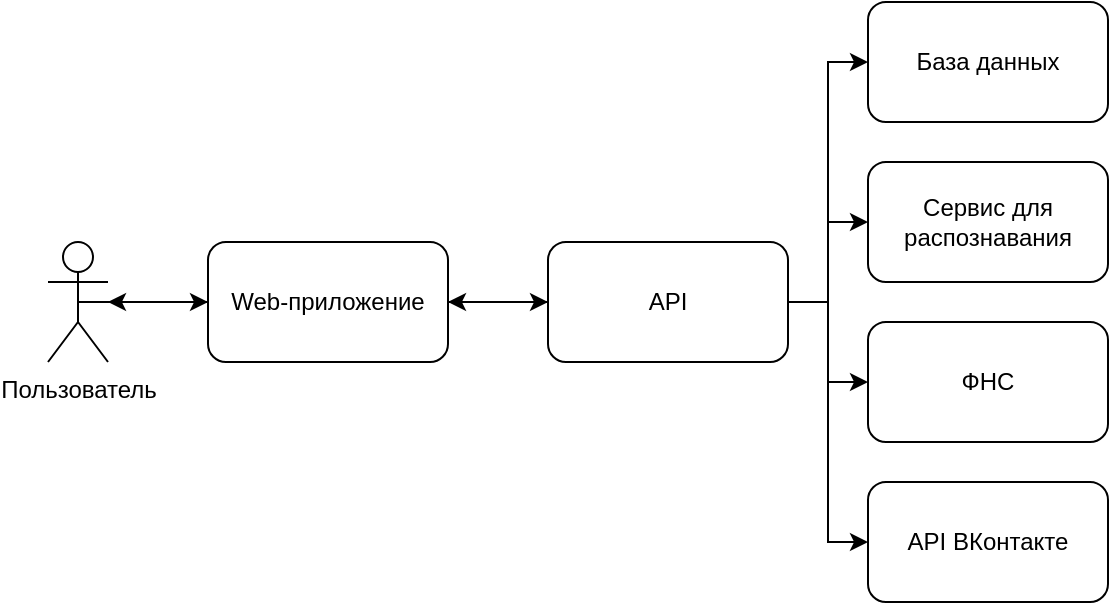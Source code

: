 <mxfile version="26.0.16">
  <diagram name="Страница — 1" id="MSI93YP43VTandPZjZZa">
    <mxGraphModel dx="1302" dy="711" grid="1" gridSize="10" guides="1" tooltips="1" connect="1" arrows="1" fold="1" page="1" pageScale="1" pageWidth="827" pageHeight="1169" math="0" shadow="0">
      <root>
        <mxCell id="0" />
        <mxCell id="1" parent="0" />
        <mxCell id="VWah4RAgRdTTPP8-oYya-8" style="edgeStyle=orthogonalEdgeStyle;rounded=0;orthogonalLoop=1;jettySize=auto;html=1;exitX=0.5;exitY=0.5;exitDx=0;exitDy=0;exitPerimeter=0;" edge="1" parent="1" source="VWah4RAgRdTTPP8-oYya-1" target="VWah4RAgRdTTPP8-oYya-2">
          <mxGeometry relative="1" as="geometry" />
        </mxCell>
        <mxCell id="VWah4RAgRdTTPP8-oYya-1" value="Пользователь" style="shape=umlActor;verticalLabelPosition=bottom;verticalAlign=top;html=1;outlineConnect=0;" vertex="1" parent="1">
          <mxGeometry x="80" y="170" width="30" height="60" as="geometry" />
        </mxCell>
        <mxCell id="VWah4RAgRdTTPP8-oYya-15" style="edgeStyle=orthogonalEdgeStyle;rounded=0;orthogonalLoop=1;jettySize=auto;html=1;exitX=0;exitY=0.5;exitDx=0;exitDy=0;" edge="1" parent="1" source="VWah4RAgRdTTPP8-oYya-2" target="VWah4RAgRdTTPP8-oYya-1">
          <mxGeometry relative="1" as="geometry" />
        </mxCell>
        <mxCell id="VWah4RAgRdTTPP8-oYya-19" style="edgeStyle=orthogonalEdgeStyle;rounded=0;orthogonalLoop=1;jettySize=auto;html=1;exitX=1;exitY=0.5;exitDx=0;exitDy=0;entryX=0;entryY=0.5;entryDx=0;entryDy=0;" edge="1" parent="1" source="VWah4RAgRdTTPP8-oYya-2" target="VWah4RAgRdTTPP8-oYya-3">
          <mxGeometry relative="1" as="geometry" />
        </mxCell>
        <mxCell id="VWah4RAgRdTTPP8-oYya-2" value="Web-приложение" style="rounded=1;whiteSpace=wrap;html=1;" vertex="1" parent="1">
          <mxGeometry x="160" y="170" width="120" height="60" as="geometry" />
        </mxCell>
        <mxCell id="VWah4RAgRdTTPP8-oYya-10" style="edgeStyle=orthogonalEdgeStyle;rounded=0;orthogonalLoop=1;jettySize=auto;html=1;exitX=1;exitY=0.5;exitDx=0;exitDy=0;entryX=0;entryY=0.5;entryDx=0;entryDy=0;" edge="1" parent="1" source="VWah4RAgRdTTPP8-oYya-3" target="VWah4RAgRdTTPP8-oYya-4">
          <mxGeometry relative="1" as="geometry" />
        </mxCell>
        <mxCell id="VWah4RAgRdTTPP8-oYya-11" style="edgeStyle=orthogonalEdgeStyle;rounded=0;orthogonalLoop=1;jettySize=auto;html=1;exitX=1;exitY=0.5;exitDx=0;exitDy=0;entryX=0;entryY=0.5;entryDx=0;entryDy=0;" edge="1" parent="1" source="VWah4RAgRdTTPP8-oYya-3" target="VWah4RAgRdTTPP8-oYya-5">
          <mxGeometry relative="1" as="geometry" />
        </mxCell>
        <mxCell id="VWah4RAgRdTTPP8-oYya-12" style="edgeStyle=orthogonalEdgeStyle;rounded=0;orthogonalLoop=1;jettySize=auto;html=1;exitX=1;exitY=0.5;exitDx=0;exitDy=0;entryX=0;entryY=0.5;entryDx=0;entryDy=0;" edge="1" parent="1" source="VWah4RAgRdTTPP8-oYya-3" target="VWah4RAgRdTTPP8-oYya-6">
          <mxGeometry relative="1" as="geometry" />
        </mxCell>
        <mxCell id="VWah4RAgRdTTPP8-oYya-13" style="edgeStyle=orthogonalEdgeStyle;rounded=0;orthogonalLoop=1;jettySize=auto;html=1;exitX=1;exitY=0.5;exitDx=0;exitDy=0;entryX=0;entryY=0.5;entryDx=0;entryDy=0;" edge="1" parent="1" source="VWah4RAgRdTTPP8-oYya-3" target="VWah4RAgRdTTPP8-oYya-7">
          <mxGeometry relative="1" as="geometry" />
        </mxCell>
        <mxCell id="VWah4RAgRdTTPP8-oYya-20" style="edgeStyle=orthogonalEdgeStyle;rounded=0;orthogonalLoop=1;jettySize=auto;html=1;exitX=0;exitY=0.5;exitDx=0;exitDy=0;entryX=1;entryY=0.5;entryDx=0;entryDy=0;" edge="1" parent="1" source="VWah4RAgRdTTPP8-oYya-3" target="VWah4RAgRdTTPP8-oYya-2">
          <mxGeometry relative="1" as="geometry" />
        </mxCell>
        <mxCell id="VWah4RAgRdTTPP8-oYya-3" value="API" style="rounded=1;whiteSpace=wrap;html=1;" vertex="1" parent="1">
          <mxGeometry x="330" y="170" width="120" height="60" as="geometry" />
        </mxCell>
        <mxCell id="VWah4RAgRdTTPP8-oYya-4" value="База данных" style="rounded=1;whiteSpace=wrap;html=1;" vertex="1" parent="1">
          <mxGeometry x="490" y="50" width="120" height="60" as="geometry" />
        </mxCell>
        <mxCell id="VWah4RAgRdTTPP8-oYya-5" value="Сервис для распознавания" style="rounded=1;whiteSpace=wrap;html=1;" vertex="1" parent="1">
          <mxGeometry x="490" y="130" width="120" height="60" as="geometry" />
        </mxCell>
        <mxCell id="VWah4RAgRdTTPP8-oYya-6" value="ФНС" style="rounded=1;whiteSpace=wrap;html=1;" vertex="1" parent="1">
          <mxGeometry x="490" y="210" width="120" height="60" as="geometry" />
        </mxCell>
        <mxCell id="VWah4RAgRdTTPP8-oYya-7" value="API ВКонтакте" style="rounded=1;whiteSpace=wrap;html=1;" vertex="1" parent="1">
          <mxGeometry x="490" y="290" width="120" height="60" as="geometry" />
        </mxCell>
      </root>
    </mxGraphModel>
  </diagram>
</mxfile>
